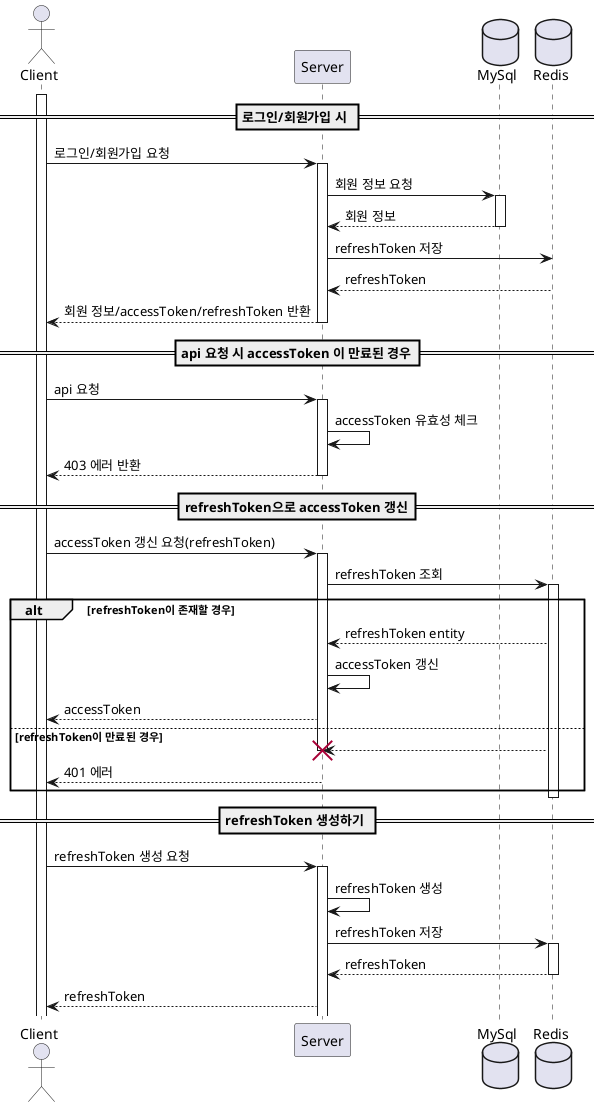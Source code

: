 @startuml
Actor Client
Participant Server
Database MySql
Database Redis

== 로그인/회원가입 시 ==
activate Client
Client -> Server: 로그인/회원가입 요청
activate Server
Server -> MySql: 회원 정보 요청
activate MySql
MySql --> Server: 회원 정보
deactivate MySql
Server -> Redis: refreshToken 저장
Redis --> Server: refreshToken
Server --> Client: 회원 정보/accessToken/refreshToken 반환
deactivate Server

== api 요청 시 accessToken 이 만료된 경우==
Client -> Server: api 요청
activate Server
Server -> Server: accessToken 유효성 체크
Server --> Client: 403 에러 반환
deactivate Server

== refreshToken으로 accessToken 갱신==
Client -> Server:  accessToken 갱신 요청(refreshToken)
activate Server
Server -> Redis: refreshToken 조회
activate Redis
alt refreshToken이 존재할 경우
    Redis --> Server: refreshToken entity
    Server -> Server: accessToken 갱신
    Server --> Client: accessToken
else refreshToken이 만료된 경우
    Redis --> Server!!:
    Server --> Client: 401 에러
    end

deactivate Redis

== refreshToken 생성하기 ==
Client -> Server: refreshToken 생성 요청
activate Server
Server -> Server: refreshToken 생성
Server -> Redis: refreshToken 저장
activate Redis
Redis --> Server: refreshToken
deactivate Redis
Server --> Client: refreshToken

@enduml

